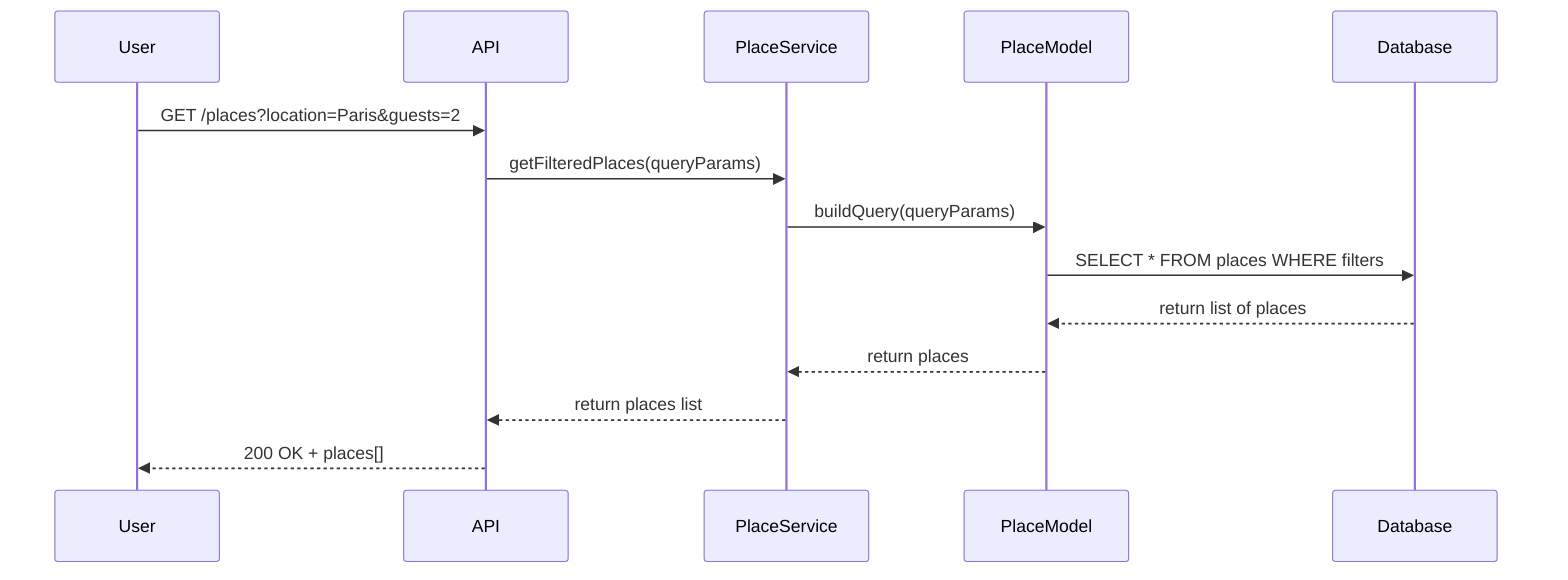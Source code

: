 sequenceDiagram
    participant User
    participant API
    participant PlaceService
    participant PlaceModel
    participant Database

    User->>API: GET /places?location=Paris&guests=2
    API->>PlaceService: getFilteredPlaces(queryParams)
    PlaceService->>PlaceModel: buildQuery(queryParams)
    PlaceModel->>Database: SELECT * FROM places WHERE filters
    Database-->>PlaceModel: return list of places
    PlaceModel-->>PlaceService: return places
    PlaceService-->>API: return places list
    API-->>User: 200 OK + places[]